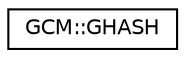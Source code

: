 digraph "Graphical Class Hierarchy"
{
 // LATEX_PDF_SIZE
  edge [fontname="Helvetica",fontsize="10",labelfontname="Helvetica",labelfontsize="10"];
  node [fontname="Helvetica",fontsize="10",shape=record];
  rankdir="LR";
  Node0 [label="GCM::GHASH",height=0.2,width=0.4,color="black", fillcolor="white", style="filled",URL="$classGCM_1_1GHASH.html",tooltip="A streamable GHASH implementation."];
}
